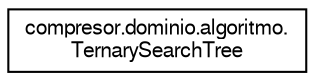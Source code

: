 digraph "Representación gráfica de la clase"
{
  edge [fontname="FreeSans",fontsize="10",labelfontname="FreeSans",labelfontsize="10"];
  node [fontname="FreeSans",fontsize="10",shape=record];
  rankdir="LR";
  Node0 [label="compresor.dominio.algoritmo.\lTernarySearchTree",height=0.2,width=0.4,color="black", fillcolor="white", style="filled",URL="$classcompresor_1_1dominio_1_1algoritmo_1_1_ternary_search_tree.html",tooltip="Implementación del árbol de búsqueda ternario. "];
}
